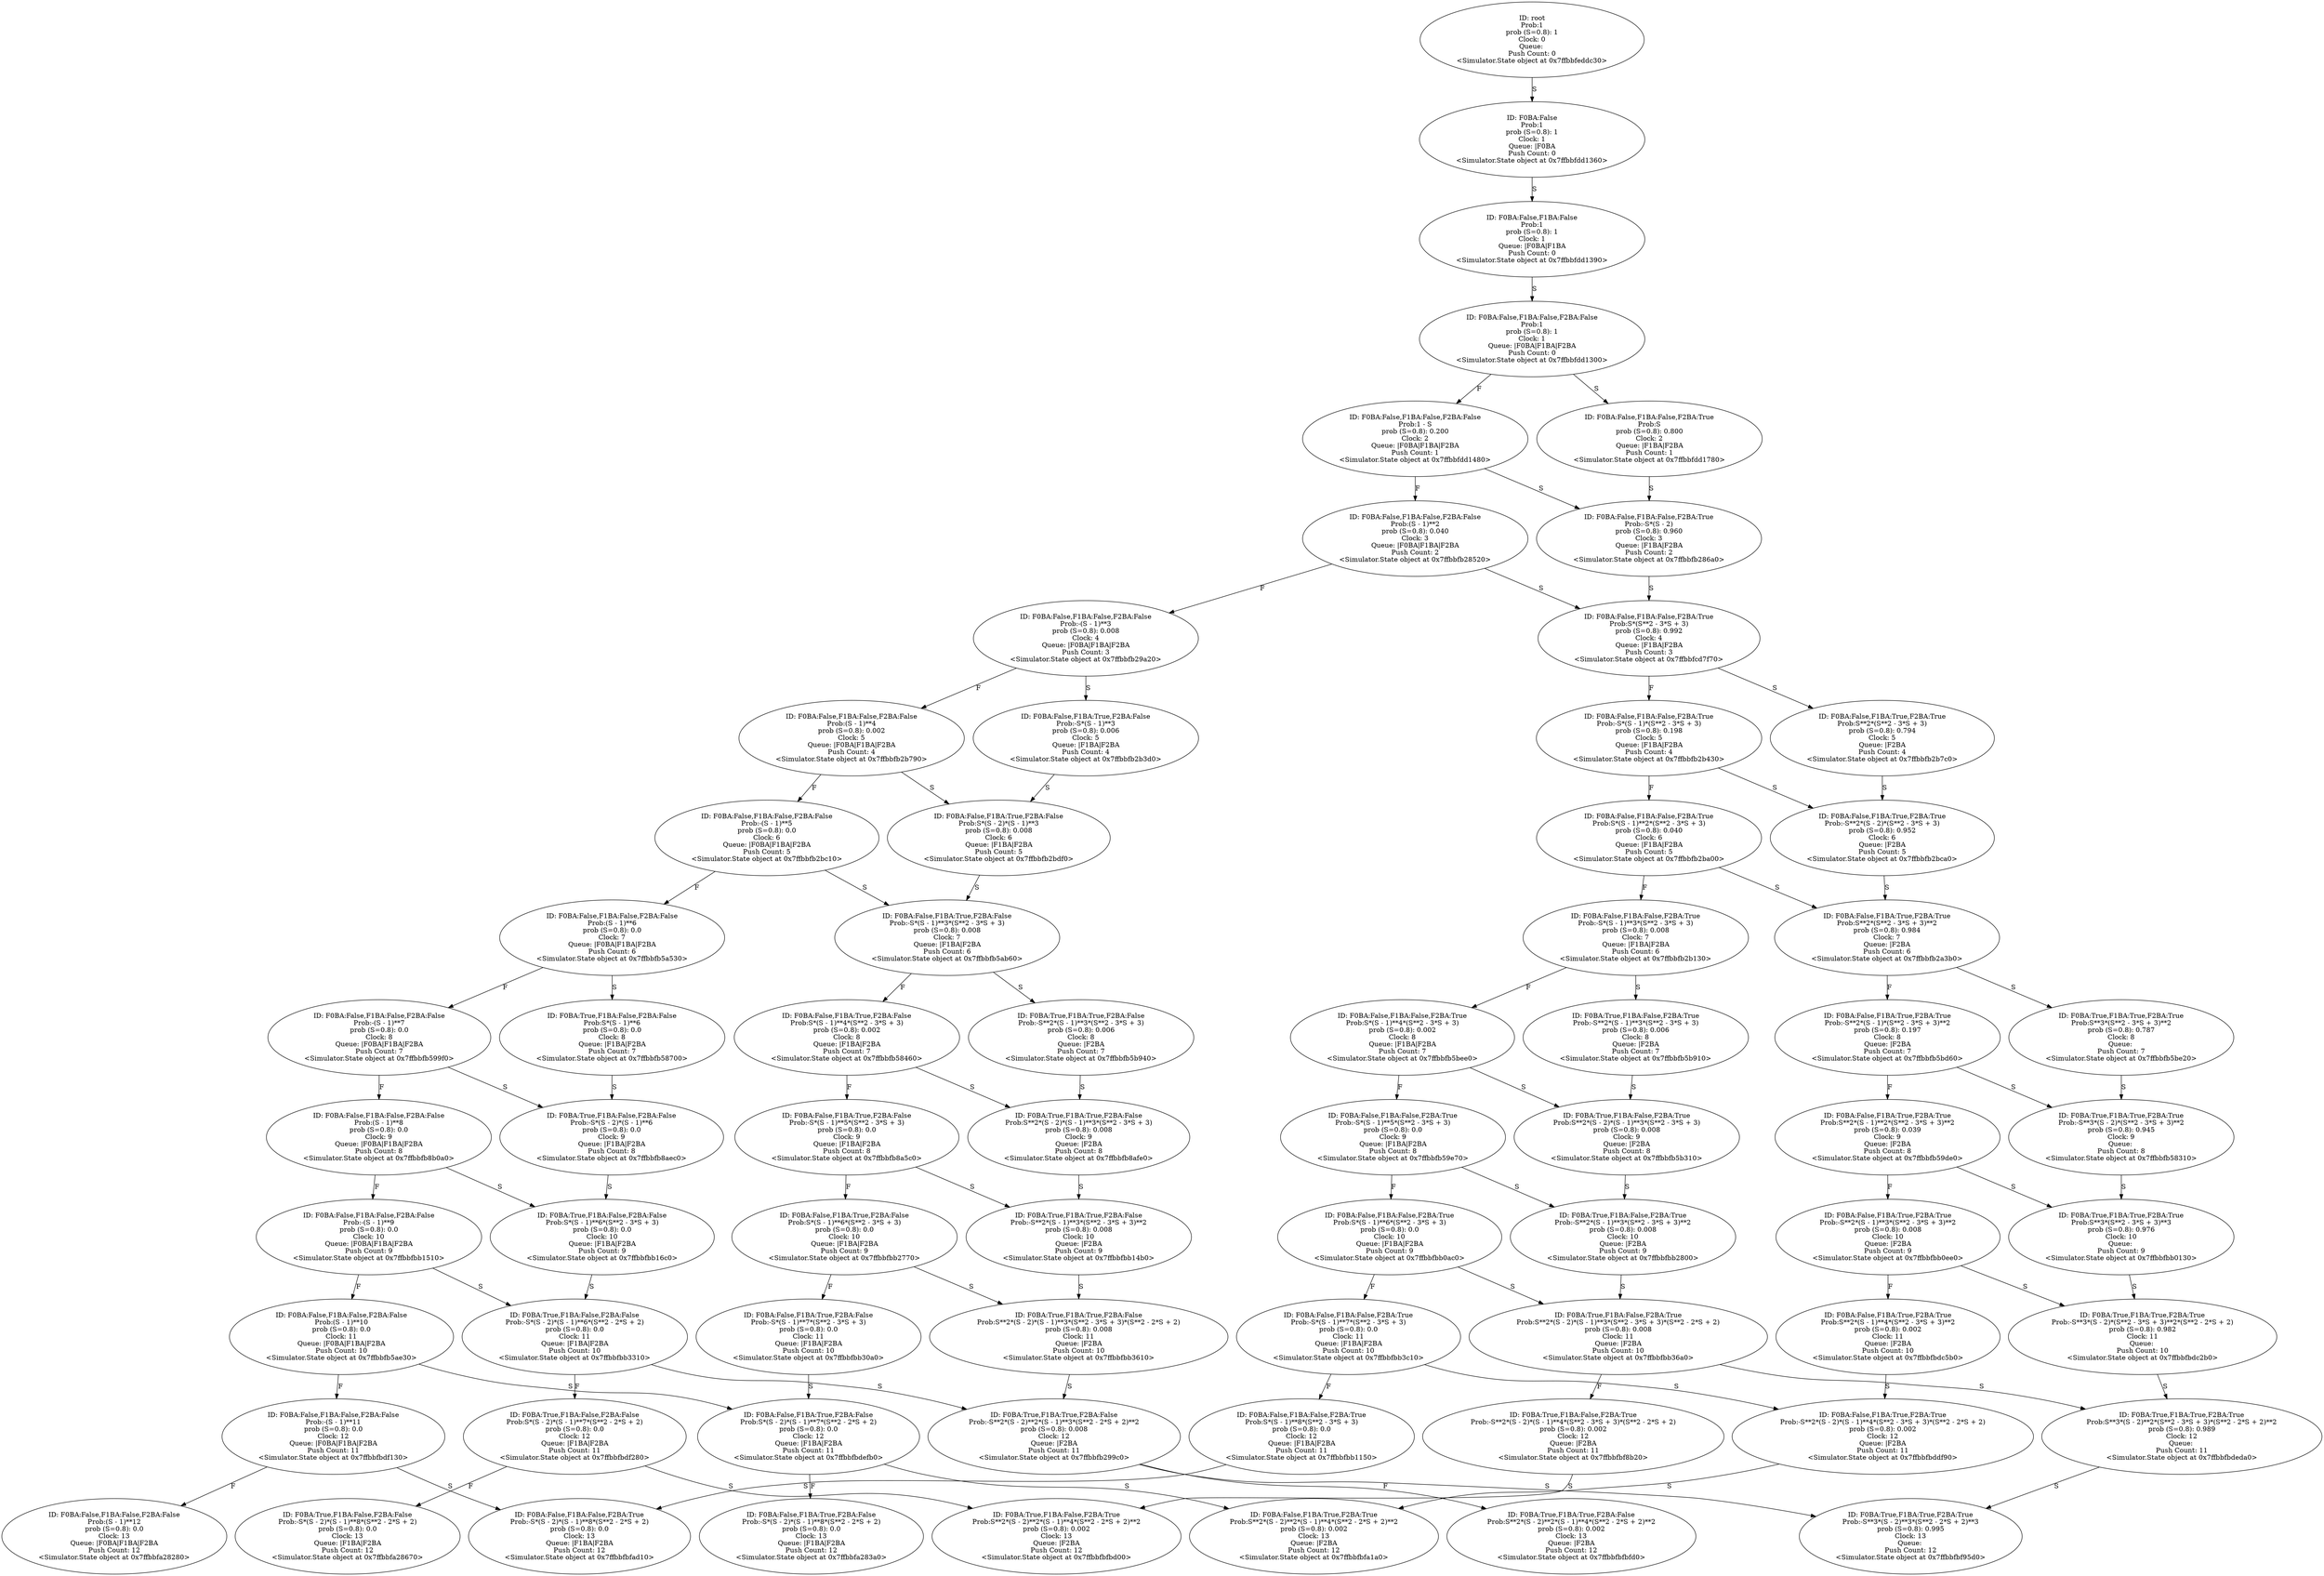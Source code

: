 digraph "./Output/pulls.wrp" {
	<Simulator.State object at 0x7ffbbfeddc30> [label="ID: root
Prob:1
prob (S=0.8): 1
Clock: 0
Queue: 
Push Count: 0
<Simulator.State object at 0x7ffbbfeddc30>"]
	<Simulator.State object at 0x7ffbbfeddc30> -> <Simulator.State object at 0x7ffbbfdd1360> [label=S]
	<Simulator.State object at 0x7ffbbfdd1360> [label="ID: F0BA:False
Prob:1
prob (S=0.8): 1
Clock: 1
Queue: |F0BA
Push Count: 0
<Simulator.State object at 0x7ffbbfdd1360>"]
	<Simulator.State object at 0x7ffbbfdd1360> -> <Simulator.State object at 0x7ffbbfdd1390> [label=S]
	<Simulator.State object at 0x7ffbbfdd1390> [label="ID: F0BA:False,F1BA:False
Prob:1
prob (S=0.8): 1
Clock: 1
Queue: |F0BA|F1BA
Push Count: 0
<Simulator.State object at 0x7ffbbfdd1390>"]
	<Simulator.State object at 0x7ffbbfdd1390> -> <Simulator.State object at 0x7ffbbfdd1300> [label=S]
	<Simulator.State object at 0x7ffbbfdd1300> [label="ID: F0BA:False,F1BA:False,F2BA:False
Prob:1
prob (S=0.8): 1
Clock: 1
Queue: |F0BA|F1BA|F2BA
Push Count: 0
<Simulator.State object at 0x7ffbbfdd1300>"]
	<Simulator.State object at 0x7ffbbfdd1300> -> <Simulator.State object at 0x7ffbbfdd1480> [label=F]
	<Simulator.State object at 0x7ffbbfdd1300> -> <Simulator.State object at 0x7ffbbfdd1780> [label=S]
	<Simulator.State object at 0x7ffbbfdd1480> [label="ID: F0BA:False,F1BA:False,F2BA:False
Prob:1 - S
prob (S=0.8): 0.200
Clock: 2
Queue: |F0BA|F1BA|F2BA
Push Count: 1
<Simulator.State object at 0x7ffbbfdd1480>"]
	<Simulator.State object at 0x7ffbbfdd1480> -> <Simulator.State object at 0x7ffbbfb28520> [label=F]
	<Simulator.State object at 0x7ffbbfdd1480> -> <Simulator.State object at 0x7ffbbfb286a0> [label=S]
	<Simulator.State object at 0x7ffbbfdd1780> [label="ID: F0BA:False,F1BA:False,F2BA:True
Prob:S
prob (S=0.8): 0.800
Clock: 2
Queue: |F1BA|F2BA
Push Count: 1
<Simulator.State object at 0x7ffbbfdd1780>"]
	<Simulator.State object at 0x7ffbbfdd1780> -> <Simulator.State object at 0x7ffbbfb286a0> [label=S]
	<Simulator.State object at 0x7ffbbfb28520> [label="ID: F0BA:False,F1BA:False,F2BA:False
Prob:(S - 1)**2
prob (S=0.8): 0.040
Clock: 3
Queue: |F0BA|F1BA|F2BA
Push Count: 2
<Simulator.State object at 0x7ffbbfb28520>"]
	<Simulator.State object at 0x7ffbbfb28520> -> <Simulator.State object at 0x7ffbbfb29a20> [label=F]
	<Simulator.State object at 0x7ffbbfb28520> -> <Simulator.State object at 0x7ffbbfcd7f70> [label=S]
	<Simulator.State object at 0x7ffbbfb286a0> [label="ID: F0BA:False,F1BA:False,F2BA:True
Prob:-S*(S - 2)
prob (S=0.8): 0.960
Clock: 3
Queue: |F1BA|F2BA
Push Count: 2
<Simulator.State object at 0x7ffbbfb286a0>"]
	<Simulator.State object at 0x7ffbbfb286a0> -> <Simulator.State object at 0x7ffbbfcd7f70> [label=S]
	<Simulator.State object at 0x7ffbbfb29a20> [label="ID: F0BA:False,F1BA:False,F2BA:False
Prob:-(S - 1)**3
prob (S=0.8): 0.008
Clock: 4
Queue: |F0BA|F1BA|F2BA
Push Count: 3
<Simulator.State object at 0x7ffbbfb29a20>"]
	<Simulator.State object at 0x7ffbbfb29a20> -> <Simulator.State object at 0x7ffbbfb2b790> [label=F]
	<Simulator.State object at 0x7ffbbfb29a20> -> <Simulator.State object at 0x7ffbbfb2b3d0> [label=S]
	<Simulator.State object at 0x7ffbbfcd7f70> [label="ID: F0BA:False,F1BA:False,F2BA:True
Prob:S*(S**2 - 3*S + 3)
prob (S=0.8): 0.992
Clock: 4
Queue: |F1BA|F2BA
Push Count: 3
<Simulator.State object at 0x7ffbbfcd7f70>"]
	<Simulator.State object at 0x7ffbbfcd7f70> -> <Simulator.State object at 0x7ffbbfb2b430> [label=F]
	<Simulator.State object at 0x7ffbbfcd7f70> -> <Simulator.State object at 0x7ffbbfb2b7c0> [label=S]
	<Simulator.State object at 0x7ffbbfb2b790> [label="ID: F0BA:False,F1BA:False,F2BA:False
Prob:(S - 1)**4
prob (S=0.8): 0.002
Clock: 5
Queue: |F0BA|F1BA|F2BA
Push Count: 4
<Simulator.State object at 0x7ffbbfb2b790>"]
	<Simulator.State object at 0x7ffbbfb2b790> -> <Simulator.State object at 0x7ffbbfb2bc10> [label=F]
	<Simulator.State object at 0x7ffbbfb2b790> -> <Simulator.State object at 0x7ffbbfb2bdf0> [label=S]
	<Simulator.State object at 0x7ffbbfb2b3d0> [label="ID: F0BA:False,F1BA:True,F2BA:False
Prob:-S*(S - 1)**3
prob (S=0.8): 0.006
Clock: 5
Queue: |F1BA|F2BA
Push Count: 4
<Simulator.State object at 0x7ffbbfb2b3d0>"]
	<Simulator.State object at 0x7ffbbfb2b3d0> -> <Simulator.State object at 0x7ffbbfb2bdf0> [label=S]
	<Simulator.State object at 0x7ffbbfb2b430> [label="ID: F0BA:False,F1BA:False,F2BA:True
Prob:-S*(S - 1)*(S**2 - 3*S + 3)
prob (S=0.8): 0.198
Clock: 5
Queue: |F1BA|F2BA
Push Count: 4
<Simulator.State object at 0x7ffbbfb2b430>"]
	<Simulator.State object at 0x7ffbbfb2b430> -> <Simulator.State object at 0x7ffbbfb2ba00> [label=F]
	<Simulator.State object at 0x7ffbbfb2b430> -> <Simulator.State object at 0x7ffbbfb2bca0> [label=S]
	<Simulator.State object at 0x7ffbbfb2b7c0> [label="ID: F0BA:False,F1BA:True,F2BA:True
Prob:S**2*(S**2 - 3*S + 3)
prob (S=0.8): 0.794
Clock: 5
Queue: |F2BA
Push Count: 4
<Simulator.State object at 0x7ffbbfb2b7c0>"]
	<Simulator.State object at 0x7ffbbfb2b7c0> -> <Simulator.State object at 0x7ffbbfb2bca0> [label=S]
	<Simulator.State object at 0x7ffbbfb2bc10> [label="ID: F0BA:False,F1BA:False,F2BA:False
Prob:-(S - 1)**5
prob (S=0.8): 0.0
Clock: 6
Queue: |F0BA|F1BA|F2BA
Push Count: 5
<Simulator.State object at 0x7ffbbfb2bc10>"]
	<Simulator.State object at 0x7ffbbfb2bc10> -> <Simulator.State object at 0x7ffbbfb5a530> [label=F]
	<Simulator.State object at 0x7ffbbfb2bc10> -> <Simulator.State object at 0x7ffbbfb5ab60> [label=S]
	<Simulator.State object at 0x7ffbbfb2bdf0> [label="ID: F0BA:False,F1BA:True,F2BA:False
Prob:S*(S - 2)*(S - 1)**3
prob (S=0.8): 0.008
Clock: 6
Queue: |F1BA|F2BA
Push Count: 5
<Simulator.State object at 0x7ffbbfb2bdf0>"]
	<Simulator.State object at 0x7ffbbfb2bdf0> -> <Simulator.State object at 0x7ffbbfb5ab60> [label=S]
	<Simulator.State object at 0x7ffbbfb2ba00> [label="ID: F0BA:False,F1BA:False,F2BA:True
Prob:S*(S - 1)**2*(S**2 - 3*S + 3)
prob (S=0.8): 0.040
Clock: 6
Queue: |F1BA|F2BA
Push Count: 5
<Simulator.State object at 0x7ffbbfb2ba00>"]
	<Simulator.State object at 0x7ffbbfb2ba00> -> <Simulator.State object at 0x7ffbbfb2b130> [label=F]
	<Simulator.State object at 0x7ffbbfb2ba00> -> <Simulator.State object at 0x7ffbbfb2a3b0> [label=S]
	<Simulator.State object at 0x7ffbbfb2bca0> [label="ID: F0BA:False,F1BA:True,F2BA:True
Prob:-S**2*(S - 2)*(S**2 - 3*S + 3)
prob (S=0.8): 0.952
Clock: 6
Queue: |F2BA
Push Count: 5
<Simulator.State object at 0x7ffbbfb2bca0>"]
	<Simulator.State object at 0x7ffbbfb2bca0> -> <Simulator.State object at 0x7ffbbfb2a3b0> [label=S]
	<Simulator.State object at 0x7ffbbfb5a530> [label="ID: F0BA:False,F1BA:False,F2BA:False
Prob:(S - 1)**6
prob (S=0.8): 0.0
Clock: 7
Queue: |F0BA|F1BA|F2BA
Push Count: 6
<Simulator.State object at 0x7ffbbfb5a530>"]
	<Simulator.State object at 0x7ffbbfb5a530> -> <Simulator.State object at 0x7ffbbfb599f0> [label=F]
	<Simulator.State object at 0x7ffbbfb5a530> -> <Simulator.State object at 0x7ffbbfb58700> [label=S]
	<Simulator.State object at 0x7ffbbfb5ab60> [label="ID: F0BA:False,F1BA:True,F2BA:False
Prob:-S*(S - 1)**3*(S**2 - 3*S + 3)
prob (S=0.8): 0.008
Clock: 7
Queue: |F1BA|F2BA
Push Count: 6
<Simulator.State object at 0x7ffbbfb5ab60>"]
	<Simulator.State object at 0x7ffbbfb5ab60> -> <Simulator.State object at 0x7ffbbfb58460> [label=F]
	<Simulator.State object at 0x7ffbbfb5ab60> -> <Simulator.State object at 0x7ffbbfb5b940> [label=S]
	<Simulator.State object at 0x7ffbbfb2b130> [label="ID: F0BA:False,F1BA:False,F2BA:True
Prob:-S*(S - 1)**3*(S**2 - 3*S + 3)
prob (S=0.8): 0.008
Clock: 7
Queue: |F1BA|F2BA
Push Count: 6
<Simulator.State object at 0x7ffbbfb2b130>"]
	<Simulator.State object at 0x7ffbbfb2b130> -> <Simulator.State object at 0x7ffbbfb5bee0> [label=F]
	<Simulator.State object at 0x7ffbbfb2b130> -> <Simulator.State object at 0x7ffbbfb5b910> [label=S]
	<Simulator.State object at 0x7ffbbfb2a3b0> [label="ID: F0BA:False,F1BA:True,F2BA:True
Prob:S**2*(S**2 - 3*S + 3)**2
prob (S=0.8): 0.984
Clock: 7
Queue: |F2BA
Push Count: 6
<Simulator.State object at 0x7ffbbfb2a3b0>"]
	<Simulator.State object at 0x7ffbbfb2a3b0> -> <Simulator.State object at 0x7ffbbfb5bd60> [label=F]
	<Simulator.State object at 0x7ffbbfb2a3b0> -> <Simulator.State object at 0x7ffbbfb5be20> [label=S]
	<Simulator.State object at 0x7ffbbfb599f0> [label="ID: F0BA:False,F1BA:False,F2BA:False
Prob:-(S - 1)**7
prob (S=0.8): 0.0
Clock: 8
Queue: |F0BA|F1BA|F2BA
Push Count: 7
<Simulator.State object at 0x7ffbbfb599f0>"]
	<Simulator.State object at 0x7ffbbfb599f0> -> <Simulator.State object at 0x7ffbbfb8b0a0> [label=F]
	<Simulator.State object at 0x7ffbbfb599f0> -> <Simulator.State object at 0x7ffbbfb8aec0> [label=S]
	<Simulator.State object at 0x7ffbbfb58700> [label="ID: F0BA:True,F1BA:False,F2BA:False
Prob:S*(S - 1)**6
prob (S=0.8): 0.0
Clock: 8
Queue: |F1BA|F2BA
Push Count: 7
<Simulator.State object at 0x7ffbbfb58700>"]
	<Simulator.State object at 0x7ffbbfb58700> -> <Simulator.State object at 0x7ffbbfb8aec0> [label=S]
	<Simulator.State object at 0x7ffbbfb58460> [label="ID: F0BA:False,F1BA:True,F2BA:False
Prob:S*(S - 1)**4*(S**2 - 3*S + 3)
prob (S=0.8): 0.002
Clock: 8
Queue: |F1BA|F2BA
Push Count: 7
<Simulator.State object at 0x7ffbbfb58460>"]
	<Simulator.State object at 0x7ffbbfb58460> -> <Simulator.State object at 0x7ffbbfb8a5c0> [label=F]
	<Simulator.State object at 0x7ffbbfb58460> -> <Simulator.State object at 0x7ffbbfb8afe0> [label=S]
	<Simulator.State object at 0x7ffbbfb5b940> [label="ID: F0BA:True,F1BA:True,F2BA:False
Prob:-S**2*(S - 1)**3*(S**2 - 3*S + 3)
prob (S=0.8): 0.006
Clock: 8
Queue: |F2BA
Push Count: 7
<Simulator.State object at 0x7ffbbfb5b940>"]
	<Simulator.State object at 0x7ffbbfb5b940> -> <Simulator.State object at 0x7ffbbfb8afe0> [label=S]
	<Simulator.State object at 0x7ffbbfb5bee0> [label="ID: F0BA:False,F1BA:False,F2BA:True
Prob:S*(S - 1)**4*(S**2 - 3*S + 3)
prob (S=0.8): 0.002
Clock: 8
Queue: |F1BA|F2BA
Push Count: 7
<Simulator.State object at 0x7ffbbfb5bee0>"]
	<Simulator.State object at 0x7ffbbfb5bee0> -> <Simulator.State object at 0x7ffbbfb59e70> [label=F]
	<Simulator.State object at 0x7ffbbfb5bee0> -> <Simulator.State object at 0x7ffbbfb5b310> [label=S]
	<Simulator.State object at 0x7ffbbfb5b910> [label="ID: F0BA:True,F1BA:False,F2BA:True
Prob:-S**2*(S - 1)**3*(S**2 - 3*S + 3)
prob (S=0.8): 0.006
Clock: 8
Queue: |F2BA
Push Count: 7
<Simulator.State object at 0x7ffbbfb5b910>"]
	<Simulator.State object at 0x7ffbbfb5b910> -> <Simulator.State object at 0x7ffbbfb5b310> [label=S]
	<Simulator.State object at 0x7ffbbfb5bd60> [label="ID: F0BA:False,F1BA:True,F2BA:True
Prob:-S**2*(S - 1)*(S**2 - 3*S + 3)**2
prob (S=0.8): 0.197
Clock: 8
Queue: |F2BA
Push Count: 7
<Simulator.State object at 0x7ffbbfb5bd60>"]
	<Simulator.State object at 0x7ffbbfb5bd60> -> <Simulator.State object at 0x7ffbbfb59de0> [label=F]
	<Simulator.State object at 0x7ffbbfb5bd60> -> <Simulator.State object at 0x7ffbbfb58310> [label=S]
	<Simulator.State object at 0x7ffbbfb5be20> [label="ID: F0BA:True,F1BA:True,F2BA:True
Prob:S**3*(S**2 - 3*S + 3)**2
prob (S=0.8): 0.787
Clock: 8
Queue: 
Push Count: 7
<Simulator.State object at 0x7ffbbfb5be20>"]
	<Simulator.State object at 0x7ffbbfb5be20> -> <Simulator.State object at 0x7ffbbfb58310> [label=S]
	<Simulator.State object at 0x7ffbbfb8b0a0> [label="ID: F0BA:False,F1BA:False,F2BA:False
Prob:(S - 1)**8
prob (S=0.8): 0.0
Clock: 9
Queue: |F0BA|F1BA|F2BA
Push Count: 8
<Simulator.State object at 0x7ffbbfb8b0a0>"]
	<Simulator.State object at 0x7ffbbfb8b0a0> -> <Simulator.State object at 0x7ffbbfbb1510> [label=F]
	<Simulator.State object at 0x7ffbbfb8b0a0> -> <Simulator.State object at 0x7ffbbfbb16c0> [label=S]
	<Simulator.State object at 0x7ffbbfb8aec0> [label="ID: F0BA:True,F1BA:False,F2BA:False
Prob:-S*(S - 2)*(S - 1)**6
prob (S=0.8): 0.0
Clock: 9
Queue: |F1BA|F2BA
Push Count: 8
<Simulator.State object at 0x7ffbbfb8aec0>"]
	<Simulator.State object at 0x7ffbbfb8aec0> -> <Simulator.State object at 0x7ffbbfbb16c0> [label=S]
	<Simulator.State object at 0x7ffbbfb8a5c0> [label="ID: F0BA:False,F1BA:True,F2BA:False
Prob:-S*(S - 1)**5*(S**2 - 3*S + 3)
prob (S=0.8): 0.0
Clock: 9
Queue: |F1BA|F2BA
Push Count: 8
<Simulator.State object at 0x7ffbbfb8a5c0>"]
	<Simulator.State object at 0x7ffbbfb8a5c0> -> <Simulator.State object at 0x7ffbbfbb2770> [label=F]
	<Simulator.State object at 0x7ffbbfb8a5c0> -> <Simulator.State object at 0x7ffbbfbb14b0> [label=S]
	<Simulator.State object at 0x7ffbbfb8afe0> [label="ID: F0BA:True,F1BA:True,F2BA:False
Prob:S**2*(S - 2)*(S - 1)**3*(S**2 - 3*S + 3)
prob (S=0.8): 0.008
Clock: 9
Queue: |F2BA
Push Count: 8
<Simulator.State object at 0x7ffbbfb8afe0>"]
	<Simulator.State object at 0x7ffbbfb8afe0> -> <Simulator.State object at 0x7ffbbfbb14b0> [label=S]
	<Simulator.State object at 0x7ffbbfb59e70> [label="ID: F0BA:False,F1BA:False,F2BA:True
Prob:-S*(S - 1)**5*(S**2 - 3*S + 3)
prob (S=0.8): 0.0
Clock: 9
Queue: |F1BA|F2BA
Push Count: 8
<Simulator.State object at 0x7ffbbfb59e70>"]
	<Simulator.State object at 0x7ffbbfb59e70> -> <Simulator.State object at 0x7ffbbfbb0ac0> [label=F]
	<Simulator.State object at 0x7ffbbfb59e70> -> <Simulator.State object at 0x7ffbbfbb2800> [label=S]
	<Simulator.State object at 0x7ffbbfb5b310> [label="ID: F0BA:True,F1BA:False,F2BA:True
Prob:S**2*(S - 2)*(S - 1)**3*(S**2 - 3*S + 3)
prob (S=0.8): 0.008
Clock: 9
Queue: |F2BA
Push Count: 8
<Simulator.State object at 0x7ffbbfb5b310>"]
	<Simulator.State object at 0x7ffbbfb5b310> -> <Simulator.State object at 0x7ffbbfbb2800> [label=S]
	<Simulator.State object at 0x7ffbbfb59de0> [label="ID: F0BA:False,F1BA:True,F2BA:True
Prob:S**2*(S - 1)**2*(S**2 - 3*S + 3)**2
prob (S=0.8): 0.039
Clock: 9
Queue: |F2BA
Push Count: 8
<Simulator.State object at 0x7ffbbfb59de0>"]
	<Simulator.State object at 0x7ffbbfb59de0> -> <Simulator.State object at 0x7ffbbfbb0ee0> [label=F]
	<Simulator.State object at 0x7ffbbfb59de0> -> <Simulator.State object at 0x7ffbbfbb0130> [label=S]
	<Simulator.State object at 0x7ffbbfb58310> [label="ID: F0BA:True,F1BA:True,F2BA:True
Prob:-S**3*(S - 2)*(S**2 - 3*S + 3)**2
prob (S=0.8): 0.945
Clock: 9
Queue: 
Push Count: 8
<Simulator.State object at 0x7ffbbfb58310>"]
	<Simulator.State object at 0x7ffbbfb58310> -> <Simulator.State object at 0x7ffbbfbb0130> [label=S]
	<Simulator.State object at 0x7ffbbfbb1510> [label="ID: F0BA:False,F1BA:False,F2BA:False
Prob:-(S - 1)**9
prob (S=0.8): 0.0
Clock: 10
Queue: |F0BA|F1BA|F2BA
Push Count: 9
<Simulator.State object at 0x7ffbbfbb1510>"]
	<Simulator.State object at 0x7ffbbfbb1510> -> <Simulator.State object at 0x7ffbbfb5ae30> [label=F]
	<Simulator.State object at 0x7ffbbfbb1510> -> <Simulator.State object at 0x7ffbbfbb3310> [label=S]
	<Simulator.State object at 0x7ffbbfbb16c0> [label="ID: F0BA:True,F1BA:False,F2BA:False
Prob:S*(S - 1)**6*(S**2 - 3*S + 3)
prob (S=0.8): 0.0
Clock: 10
Queue: |F1BA|F2BA
Push Count: 9
<Simulator.State object at 0x7ffbbfbb16c0>"]
	<Simulator.State object at 0x7ffbbfbb16c0> -> <Simulator.State object at 0x7ffbbfbb3310> [label=S]
	<Simulator.State object at 0x7ffbbfbb2770> [label="ID: F0BA:False,F1BA:True,F2BA:False
Prob:S*(S - 1)**6*(S**2 - 3*S + 3)
prob (S=0.8): 0.0
Clock: 10
Queue: |F1BA|F2BA
Push Count: 9
<Simulator.State object at 0x7ffbbfbb2770>"]
	<Simulator.State object at 0x7ffbbfbb2770> -> <Simulator.State object at 0x7ffbbfbb30a0> [label=F]
	<Simulator.State object at 0x7ffbbfbb2770> -> <Simulator.State object at 0x7ffbbfbb3610> [label=S]
	<Simulator.State object at 0x7ffbbfbb14b0> [label="ID: F0BA:True,F1BA:True,F2BA:False
Prob:-S**2*(S - 1)**3*(S**2 - 3*S + 3)**2
prob (S=0.8): 0.008
Clock: 10
Queue: |F2BA
Push Count: 9
<Simulator.State object at 0x7ffbbfbb14b0>"]
	<Simulator.State object at 0x7ffbbfbb14b0> -> <Simulator.State object at 0x7ffbbfbb3610> [label=S]
	<Simulator.State object at 0x7ffbbfbb0ac0> [label="ID: F0BA:False,F1BA:False,F2BA:True
Prob:S*(S - 1)**6*(S**2 - 3*S + 3)
prob (S=0.8): 0.0
Clock: 10
Queue: |F1BA|F2BA
Push Count: 9
<Simulator.State object at 0x7ffbbfbb0ac0>"]
	<Simulator.State object at 0x7ffbbfbb0ac0> -> <Simulator.State object at 0x7ffbbfbb3c10> [label=F]
	<Simulator.State object at 0x7ffbbfbb0ac0> -> <Simulator.State object at 0x7ffbbfbb36a0> [label=S]
	<Simulator.State object at 0x7ffbbfbb2800> [label="ID: F0BA:True,F1BA:False,F2BA:True
Prob:-S**2*(S - 1)**3*(S**2 - 3*S + 3)**2
prob (S=0.8): 0.008
Clock: 10
Queue: |F2BA
Push Count: 9
<Simulator.State object at 0x7ffbbfbb2800>"]
	<Simulator.State object at 0x7ffbbfbb2800> -> <Simulator.State object at 0x7ffbbfbb36a0> [label=S]
	<Simulator.State object at 0x7ffbbfbb0ee0> [label="ID: F0BA:False,F1BA:True,F2BA:True
Prob:-S**2*(S - 1)**3*(S**2 - 3*S + 3)**2
prob (S=0.8): 0.008
Clock: 10
Queue: |F2BA
Push Count: 9
<Simulator.State object at 0x7ffbbfbb0ee0>"]
	<Simulator.State object at 0x7ffbbfbb0ee0> -> <Simulator.State object at 0x7ffbbfbdc5b0> [label=F]
	<Simulator.State object at 0x7ffbbfbb0ee0> -> <Simulator.State object at 0x7ffbbfbdc2b0> [label=S]
	<Simulator.State object at 0x7ffbbfbb0130> [label="ID: F0BA:True,F1BA:True,F2BA:True
Prob:S**3*(S**2 - 3*S + 3)**3
prob (S=0.8): 0.976
Clock: 10
Queue: 
Push Count: 9
<Simulator.State object at 0x7ffbbfbb0130>"]
	<Simulator.State object at 0x7ffbbfbb0130> -> <Simulator.State object at 0x7ffbbfbdc2b0> [label=S]
	<Simulator.State object at 0x7ffbbfb5ae30> [label="ID: F0BA:False,F1BA:False,F2BA:False
Prob:(S - 1)**10
prob (S=0.8): 0.0
Clock: 11
Queue: |F0BA|F1BA|F2BA
Push Count: 10
<Simulator.State object at 0x7ffbbfb5ae30>"]
	<Simulator.State object at 0x7ffbbfb5ae30> -> <Simulator.State object at 0x7ffbbfbdf130> [label=F]
	<Simulator.State object at 0x7ffbbfb5ae30> -> <Simulator.State object at 0x7ffbbfbdefb0> [label=S]
	<Simulator.State object at 0x7ffbbfbb3310> [label="ID: F0BA:True,F1BA:False,F2BA:False
Prob:-S*(S - 2)*(S - 1)**6*(S**2 - 2*S + 2)
prob (S=0.8): 0.0
Clock: 11
Queue: |F1BA|F2BA
Push Count: 10
<Simulator.State object at 0x7ffbbfbb3310>"]
	<Simulator.State object at 0x7ffbbfbb3310> -> <Simulator.State object at 0x7ffbbfbdf280> [label=F]
	<Simulator.State object at 0x7ffbbfbb3310> -> <Simulator.State object at 0x7ffbbfb299c0> [label=S]
	<Simulator.State object at 0x7ffbbfbb30a0> [label="ID: F0BA:False,F1BA:True,F2BA:False
Prob:-S*(S - 1)**7*(S**2 - 3*S + 3)
prob (S=0.8): 0.0
Clock: 11
Queue: |F1BA|F2BA
Push Count: 10
<Simulator.State object at 0x7ffbbfbb30a0>"]
	<Simulator.State object at 0x7ffbbfbb30a0> -> <Simulator.State object at 0x7ffbbfbdefb0> [label=S]
	<Simulator.State object at 0x7ffbbfbb3610> [label="ID: F0BA:True,F1BA:True,F2BA:False
Prob:S**2*(S - 2)*(S - 1)**3*(S**2 - 3*S + 3)*(S**2 - 2*S + 2)
prob (S=0.8): 0.008
Clock: 11
Queue: |F2BA
Push Count: 10
<Simulator.State object at 0x7ffbbfbb3610>"]
	<Simulator.State object at 0x7ffbbfbb3610> -> <Simulator.State object at 0x7ffbbfb299c0> [label=S]
	<Simulator.State object at 0x7ffbbfbb3c10> [label="ID: F0BA:False,F1BA:False,F2BA:True
Prob:-S*(S - 1)**7*(S**2 - 3*S + 3)
prob (S=0.8): 0.0
Clock: 11
Queue: |F1BA|F2BA
Push Count: 10
<Simulator.State object at 0x7ffbbfbb3c10>"]
	<Simulator.State object at 0x7ffbbfbb3c10> -> <Simulator.State object at 0x7ffbbfbb1150> [label=F]
	<Simulator.State object at 0x7ffbbfbb3c10> -> <Simulator.State object at 0x7ffbbfbddf90> [label=S]
	<Simulator.State object at 0x7ffbbfbb36a0> [label="ID: F0BA:True,F1BA:False,F2BA:True
Prob:S**2*(S - 2)*(S - 1)**3*(S**2 - 3*S + 3)*(S**2 - 2*S + 2)
prob (S=0.8): 0.008
Clock: 11
Queue: |F2BA
Push Count: 10
<Simulator.State object at 0x7ffbbfbb36a0>"]
	<Simulator.State object at 0x7ffbbfbb36a0> -> <Simulator.State object at 0x7ffbbfbf8b20> [label=F]
	<Simulator.State object at 0x7ffbbfbb36a0> -> <Simulator.State object at 0x7ffbbfbdeda0> [label=S]
	<Simulator.State object at 0x7ffbbfbdc5b0> [label="ID: F0BA:False,F1BA:True,F2BA:True
Prob:S**2*(S - 1)**4*(S**2 - 3*S + 3)**2
prob (S=0.8): 0.002
Clock: 11
Queue: |F2BA
Push Count: 10
<Simulator.State object at 0x7ffbbfbdc5b0>"]
	<Simulator.State object at 0x7ffbbfbdc5b0> -> <Simulator.State object at 0x7ffbbfbddf90> [label=S]
	<Simulator.State object at 0x7ffbbfbdc2b0> [label="ID: F0BA:True,F1BA:True,F2BA:True
Prob:-S**3*(S - 2)*(S**2 - 3*S + 3)**2*(S**2 - 2*S + 2)
prob (S=0.8): 0.982
Clock: 11
Queue: 
Push Count: 10
<Simulator.State object at 0x7ffbbfbdc2b0>"]
	<Simulator.State object at 0x7ffbbfbdc2b0> -> <Simulator.State object at 0x7ffbbfbdeda0> [label=S]
	<Simulator.State object at 0x7ffbbfbdf130> [label="ID: F0BA:False,F1BA:False,F2BA:False
Prob:-(S - 1)**11
prob (S=0.8): 0.0
Clock: 12
Queue: |F0BA|F1BA|F2BA
Push Count: 11
<Simulator.State object at 0x7ffbbfbdf130>"]
	<Simulator.State object at 0x7ffbbfbdf130> -> <Simulator.State object at 0x7ffbbfa28280> [label=F]
	<Simulator.State object at 0x7ffbbfbdf130> -> <Simulator.State object at 0x7ffbbfbfad10> [label=S]
	<Simulator.State object at 0x7ffbbfbdefb0> [label="ID: F0BA:False,F1BA:True,F2BA:False
Prob:S*(S - 2)*(S - 1)**7*(S**2 - 2*S + 2)
prob (S=0.8): 0.0
Clock: 12
Queue: |F1BA|F2BA
Push Count: 11
<Simulator.State object at 0x7ffbbfbdefb0>"]
	<Simulator.State object at 0x7ffbbfbdefb0> -> <Simulator.State object at 0x7ffbbfa283a0> [label=F]
	<Simulator.State object at 0x7ffbbfbdefb0> -> <Simulator.State object at 0x7ffbbfbfa1a0> [label=S]
	<Simulator.State object at 0x7ffbbfbdf280> [label="ID: F0BA:True,F1BA:False,F2BA:False
Prob:S*(S - 2)*(S - 1)**7*(S**2 - 2*S + 2)
prob (S=0.8): 0.0
Clock: 12
Queue: |F1BA|F2BA
Push Count: 11
<Simulator.State object at 0x7ffbbfbdf280>"]
	<Simulator.State object at 0x7ffbbfbdf280> -> <Simulator.State object at 0x7ffbbfa28670> [label=F]
	<Simulator.State object at 0x7ffbbfbdf280> -> <Simulator.State object at 0x7ffbbfbfbd00> [label=S]
	<Simulator.State object at 0x7ffbbfb299c0> [label="ID: F0BA:True,F1BA:True,F2BA:False
Prob:-S**2*(S - 2)**2*(S - 1)**3*(S**2 - 2*S + 2)**2
prob (S=0.8): 0.008
Clock: 12
Queue: |F2BA
Push Count: 11
<Simulator.State object at 0x7ffbbfb299c0>"]
	<Simulator.State object at 0x7ffbbfb299c0> -> <Simulator.State object at 0x7ffbbfbfbfd0> [label=F]
	<Simulator.State object at 0x7ffbbfb299c0> -> <Simulator.State object at 0x7ffbbfbf95d0> [label=S]
	<Simulator.State object at 0x7ffbbfbb1150> [label="ID: F0BA:False,F1BA:False,F2BA:True
Prob:S*(S - 1)**8*(S**2 - 3*S + 3)
prob (S=0.8): 0.0
Clock: 12
Queue: |F1BA|F2BA
Push Count: 11
<Simulator.State object at 0x7ffbbfbb1150>"]
	<Simulator.State object at 0x7ffbbfbb1150> -> <Simulator.State object at 0x7ffbbfbfad10> [label=S]
	<Simulator.State object at 0x7ffbbfbddf90> [label="ID: F0BA:False,F1BA:True,F2BA:True
Prob:-S**2*(S - 2)*(S - 1)**4*(S**2 - 3*S + 3)*(S**2 - 2*S + 2)
prob (S=0.8): 0.002
Clock: 12
Queue: |F2BA
Push Count: 11
<Simulator.State object at 0x7ffbbfbddf90>"]
	<Simulator.State object at 0x7ffbbfbddf90> -> <Simulator.State object at 0x7ffbbfbfa1a0> [label=S]
	<Simulator.State object at 0x7ffbbfbf8b20> [label="ID: F0BA:True,F1BA:False,F2BA:True
Prob:-S**2*(S - 2)*(S - 1)**4*(S**2 - 3*S + 3)*(S**2 - 2*S + 2)
prob (S=0.8): 0.002
Clock: 12
Queue: |F2BA
Push Count: 11
<Simulator.State object at 0x7ffbbfbf8b20>"]
	<Simulator.State object at 0x7ffbbfbf8b20> -> <Simulator.State object at 0x7ffbbfbfbd00> [label=S]
	<Simulator.State object at 0x7ffbbfbdeda0> [label="ID: F0BA:True,F1BA:True,F2BA:True
Prob:S**3*(S - 2)**2*(S**2 - 3*S + 3)*(S**2 - 2*S + 2)**2
prob (S=0.8): 0.989
Clock: 12
Queue: 
Push Count: 11
<Simulator.State object at 0x7ffbbfbdeda0>"]
	<Simulator.State object at 0x7ffbbfbdeda0> -> <Simulator.State object at 0x7ffbbfbf95d0> [label=S]
	<Simulator.State object at 0x7ffbbfa28280> [label="ID: F0BA:False,F1BA:False,F2BA:False
Prob:(S - 1)**12
prob (S=0.8): 0.0
Clock: 13
Queue: |F0BA|F1BA|F2BA
Push Count: 12
<Simulator.State object at 0x7ffbbfa28280>"]
	<Simulator.State object at 0x7ffbbfbfad10> [label="ID: F0BA:False,F1BA:False,F2BA:True
Prob:-S*(S - 2)*(S - 1)**8*(S**2 - 2*S + 2)
prob (S=0.8): 0.0
Clock: 13
Queue: |F1BA|F2BA
Push Count: 12
<Simulator.State object at 0x7ffbbfbfad10>"]
	<Simulator.State object at 0x7ffbbfa283a0> [label="ID: F0BA:False,F1BA:True,F2BA:False
Prob:-S*(S - 2)*(S - 1)**8*(S**2 - 2*S + 2)
prob (S=0.8): 0.0
Clock: 13
Queue: |F1BA|F2BA
Push Count: 12
<Simulator.State object at 0x7ffbbfa283a0>"]
	<Simulator.State object at 0x7ffbbfbfa1a0> [label="ID: F0BA:False,F1BA:True,F2BA:True
Prob:S**2*(S - 2)**2*(S - 1)**4*(S**2 - 2*S + 2)**2
prob (S=0.8): 0.002
Clock: 13
Queue: |F2BA
Push Count: 12
<Simulator.State object at 0x7ffbbfbfa1a0>"]
	<Simulator.State object at 0x7ffbbfa28670> [label="ID: F0BA:True,F1BA:False,F2BA:False
Prob:-S*(S - 2)*(S - 1)**8*(S**2 - 2*S + 2)
prob (S=0.8): 0.0
Clock: 13
Queue: |F1BA|F2BA
Push Count: 12
<Simulator.State object at 0x7ffbbfa28670>"]
	<Simulator.State object at 0x7ffbbfbfbd00> [label="ID: F0BA:True,F1BA:False,F2BA:True
Prob:S**2*(S - 2)**2*(S - 1)**4*(S**2 - 2*S + 2)**2
prob (S=0.8): 0.002
Clock: 13
Queue: |F2BA
Push Count: 12
<Simulator.State object at 0x7ffbbfbfbd00>"]
	<Simulator.State object at 0x7ffbbfbfbfd0> [label="ID: F0BA:True,F1BA:True,F2BA:False
Prob:S**2*(S - 2)**2*(S - 1)**4*(S**2 - 2*S + 2)**2
prob (S=0.8): 0.002
Clock: 13
Queue: |F2BA
Push Count: 12
<Simulator.State object at 0x7ffbbfbfbfd0>"]
	<Simulator.State object at 0x7ffbbfbf95d0> [label="ID: F0BA:True,F1BA:True,F2BA:True
Prob:-S**3*(S - 2)**3*(S**2 - 2*S + 2)**3
prob (S=0.8): 0.995
Clock: 13
Queue: 
Push Count: 12
<Simulator.State object at 0x7ffbbfbf95d0>"]
}
